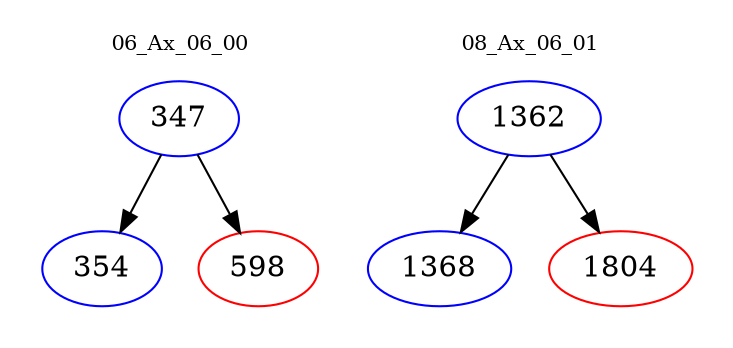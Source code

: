 digraph{
subgraph cluster_0 {
color = white
label = "06_Ax_06_00";
fontsize=10;
T0_347 [label="347", color="blue"]
T0_347 -> T0_354 [color="black"]
T0_354 [label="354", color="blue"]
T0_347 -> T0_598 [color="black"]
T0_598 [label="598", color="red"]
}
subgraph cluster_1 {
color = white
label = "08_Ax_06_01";
fontsize=10;
T1_1362 [label="1362", color="blue"]
T1_1362 -> T1_1368 [color="black"]
T1_1368 [label="1368", color="blue"]
T1_1362 -> T1_1804 [color="black"]
T1_1804 [label="1804", color="red"]
}
}
